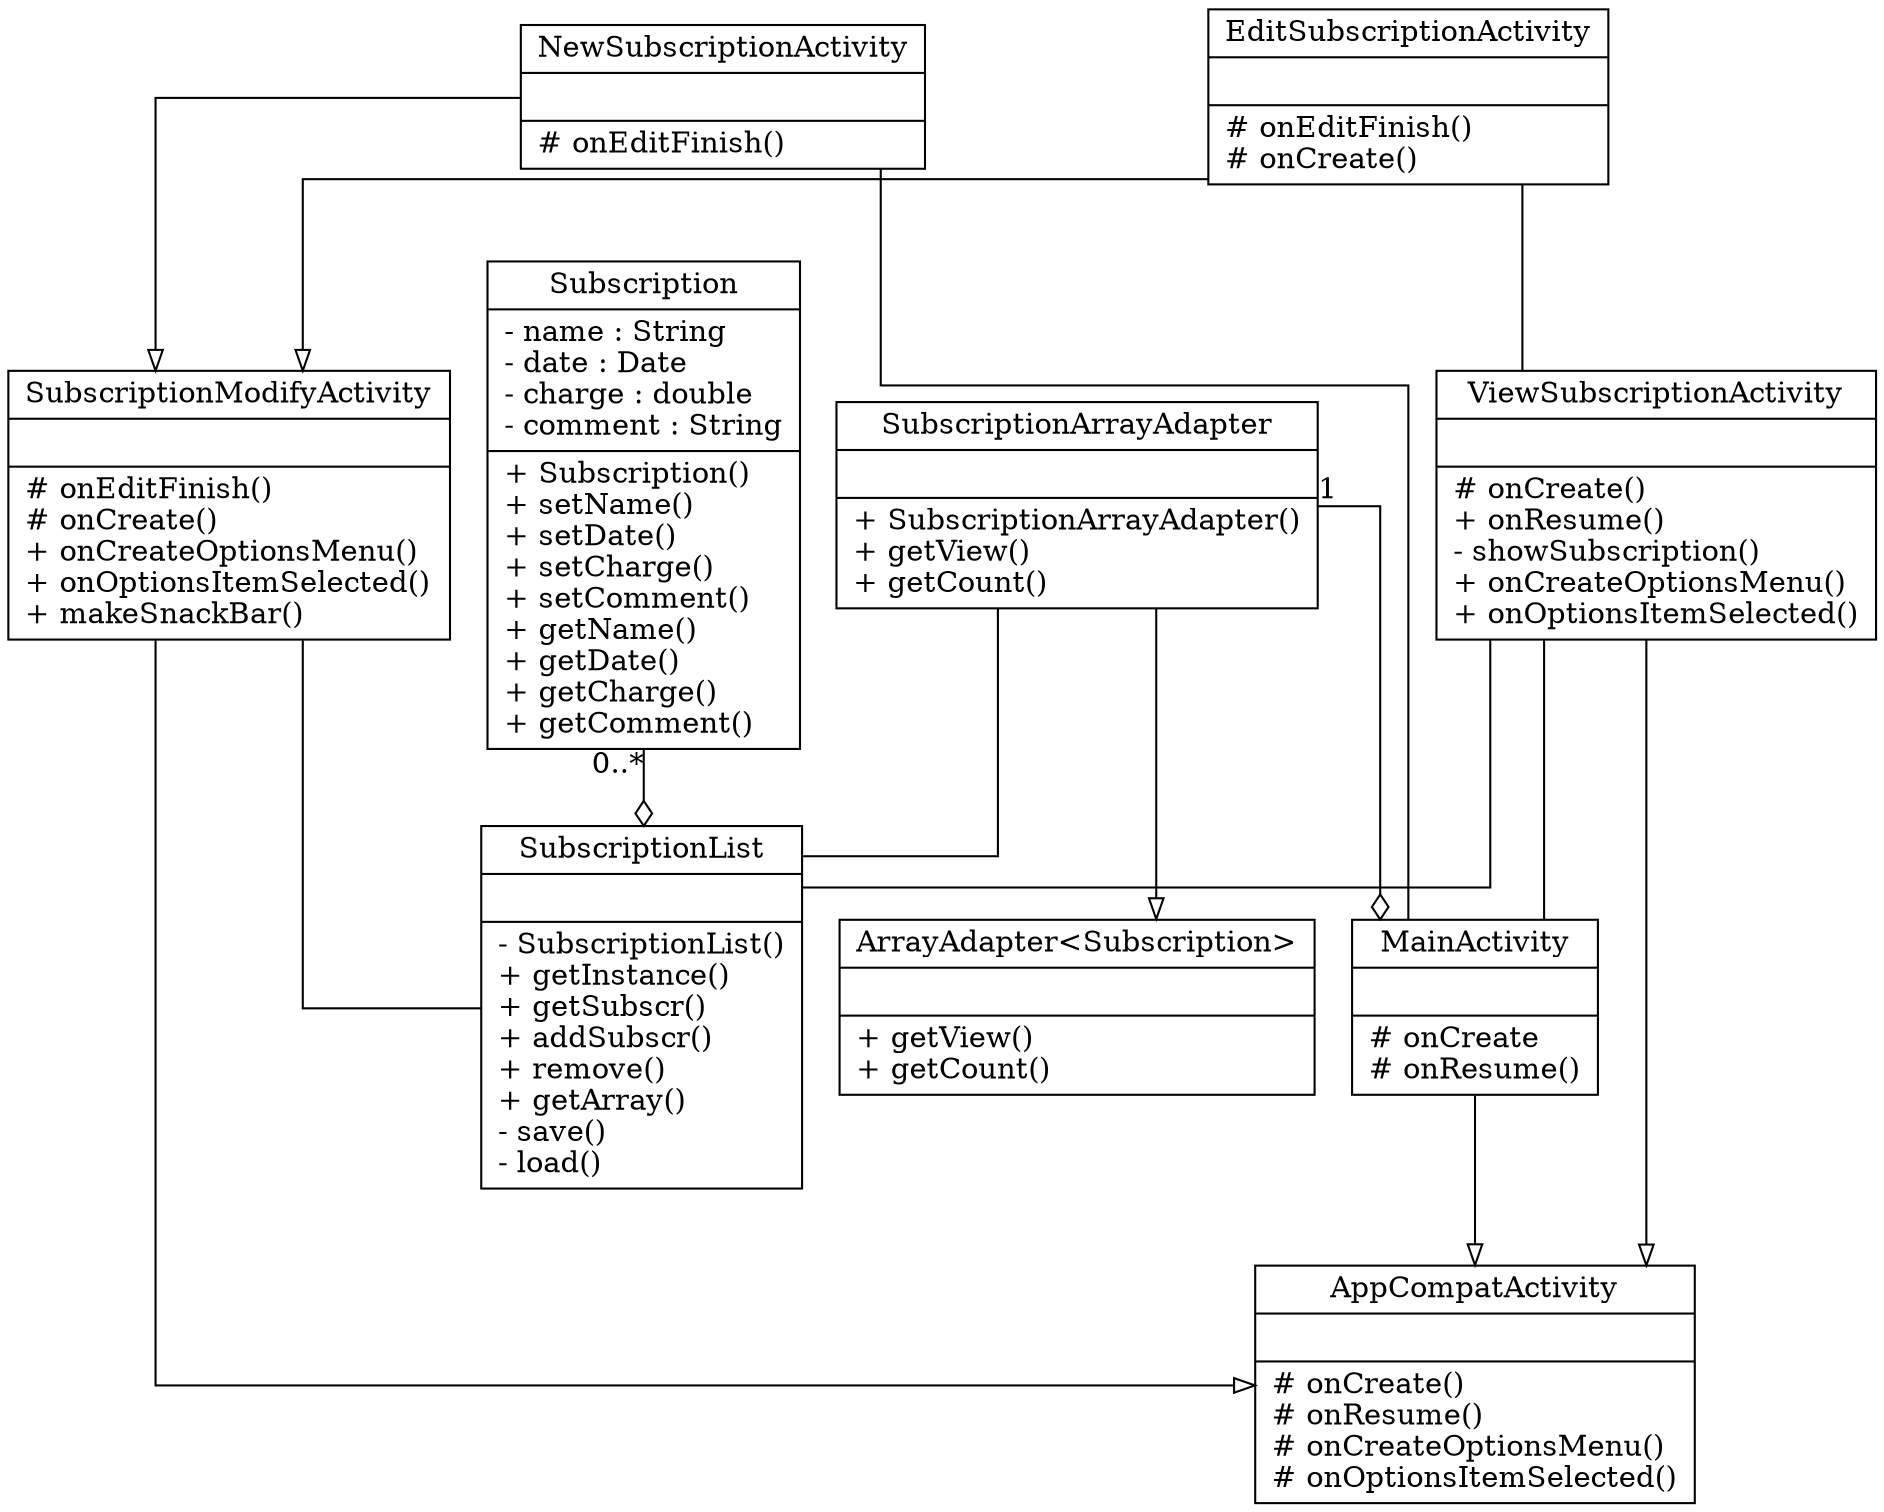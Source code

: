digraph G {
    splines=ortho;

    Subscription[
        shape=record
        label="{Subscription|- name : String\l- date : Date\l- charge : double\l- comment : String|+ Subscription()\l+ setName()\l+ setDate()\l+ setCharge()\l+ setComment()\l+ getName()\l+ getDate()\l+ getCharge()\l+ getComment()\l}"
    ];

    SubscriptionList[
        shape=record
        label="{SubscriptionList||- SubscriptionList()\l+ getInstance()\l+ getSubscr()\l+ addSubscr()\l+ remove()\l+ getArray()\l- save()\l- load()\l}"
    ];

    Subscription->SubscriptionList[arrowhead="odiamond",taillabel = "0..*"];

    MainActivity[shape=record,label="{MainActivity||# onCreate\l# onResume()}"];
    ViewSubscriptionActivity[shape=record,label="{ViewSubscriptionActivity||# onCreate()\l+ onResume()\l- showSubscription()\l+ onCreateOptionsMenu()\l+ onOptionsItemSelected()\l}"];
    SubscriptionModifyActivity[shape=record,label="{SubscriptionModifyActivity||# onEditFinish()\l# onCreate()\l+ onCreateOptionsMenu()\l+ onOptionsItemSelected()\l+ makeSnackBar()\l}"];

    ViewSubscriptionActivity->SubscriptionList[arrowhead="none"];
    ViewSubscriptionActivity->MainActivity[arrowhead="none"];
    SubscriptionModifyActivity->SubscriptionList[arrowhead="none"];

    ArrayAdapter[shape="record", label="{ArrayAdapter\<Subscription\>||+ getView()\l+ getCount()\l}"];
    SubscriptionArrayAdapter->ArrayAdapter[arrowhead="onormal"];

    SubscriptionArrayAdapter[shape="record", label="{SubscriptionArrayAdapter||+ SubscriptionArrayAdapter()\l+ getView()\l+ getCount()\l}"];
    SubscriptionArrayAdapter->MainActivity[arrowhead="odiamond",taillabel="1"];
    SubscriptionArrayAdapter->SubscriptionList[arrowhead="none"];

    EditSubscriptionActivity[shape=record,label="{EditSubscriptionActivity||# onEditFinish()\l# onCreate()\l}"];
    NewSubscriptionActivity[shape=record,label="{NewSubscriptionActivity||# onEditFinish()\l}"];

    EditSubscriptionActivity->SubscriptionModifyActivity[arrowhead="onormal"];
    NewSubscriptionActivity->SubscriptionModifyActivity[arrowhead="onormal"];

    NewSubscriptionActivity->MainActivity[arrowhead="none"];
    EditSubscriptionActivity->ViewSubscriptionActivity[arrowhead="none"];

    Activity[shape=record,label="{AppCompatActivity||# onCreate()\l# onResume()\l# onCreateOptionsMenu()\l# onOptionsItemSelected()\l}"];
    MainActivity->Activity[arrowhead="onormal"];
    ViewSubscriptionActivity->Activity[arrowhead="onormal"];
    SubscriptionModifyActivity->Activity[arrowhead="onormal"];
}
